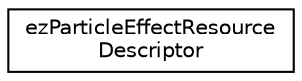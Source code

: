 digraph "Graphical Class Hierarchy"
{
 // LATEX_PDF_SIZE
  edge [fontname="Helvetica",fontsize="10",labelfontname="Helvetica",labelfontsize="10"];
  node [fontname="Helvetica",fontsize="10",shape=record];
  rankdir="LR";
  Node0 [label="ezParticleEffectResource\lDescriptor",height=0.2,width=0.4,color="black", fillcolor="white", style="filled",URL="$da/dba/structez_particle_effect_resource_descriptor.htm",tooltip=" "];
}
